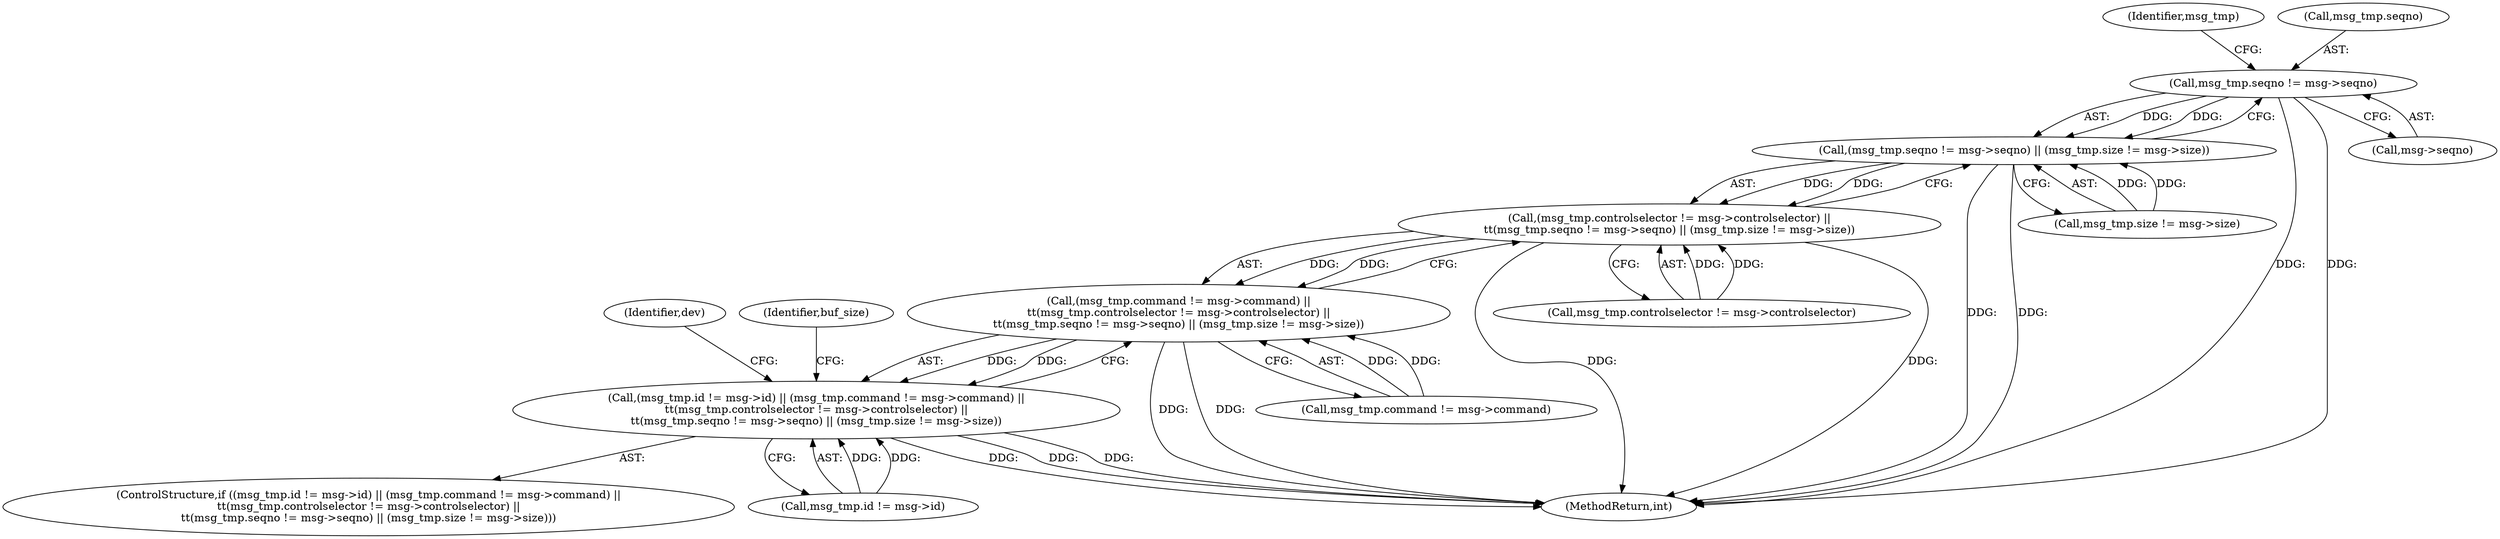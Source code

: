 digraph "0_media-tree_354dd3924a2e43806774953de536257548b5002c@pointer" {
"1000369" [label="(Call,msg_tmp.seqno != msg->seqno)"];
"1000368" [label="(Call,(msg_tmp.seqno != msg->seqno) || (msg_tmp.size != msg->size))"];
"1000360" [label="(Call,(msg_tmp.controlselector != msg->controlselector) ||\n\t\t(msg_tmp.seqno != msg->seqno) || (msg_tmp.size != msg->size))"];
"1000352" [label="(Call,(msg_tmp.command != msg->command) ||\n\t\t(msg_tmp.controlselector != msg->controlselector) ||\n\t\t(msg_tmp.seqno != msg->seqno) || (msg_tmp.size != msg->size))"];
"1000344" [label="(Call,(msg_tmp.id != msg->id) || (msg_tmp.command != msg->command) ||\n\t\t(msg_tmp.controlselector != msg->controlselector) ||\n\t\t(msg_tmp.seqno != msg->seqno) || (msg_tmp.size != msg->size))"];
"1000378" [label="(Identifier,msg_tmp)"];
"1000344" [label="(Call,(msg_tmp.id != msg->id) || (msg_tmp.command != msg->command) ||\n\t\t(msg_tmp.controlselector != msg->controlselector) ||\n\t\t(msg_tmp.seqno != msg->seqno) || (msg_tmp.size != msg->size))"];
"1000368" [label="(Call,(msg_tmp.seqno != msg->seqno) || (msg_tmp.size != msg->size))"];
"1000352" [label="(Call,(msg_tmp.command != msg->command) ||\n\t\t(msg_tmp.controlselector != msg->controlselector) ||\n\t\t(msg_tmp.seqno != msg->seqno) || (msg_tmp.size != msg->size))"];
"1000361" [label="(Call,msg_tmp.controlselector != msg->controlselector)"];
"1000573" [label="(MethodReturn,int)"];
"1000343" [label="(ControlStructure,if ((msg_tmp.id != msg->id) || (msg_tmp.command != msg->command) ||\n\t\t(msg_tmp.controlselector != msg->controlselector) ||\n\t\t(msg_tmp.seqno != msg->seqno) || (msg_tmp.size != msg->size)))"];
"1000370" [label="(Call,msg_tmp.seqno)"];
"1000373" [label="(Call,msg->seqno)"];
"1000360" [label="(Call,(msg_tmp.controlselector != msg->controlselector) ||\n\t\t(msg_tmp.seqno != msg->seqno) || (msg_tmp.size != msg->size))"];
"1000353" [label="(Call,msg_tmp.command != msg->command)"];
"1000385" [label="(Identifier,dev)"];
"1000369" [label="(Call,msg_tmp.seqno != msg->seqno)"];
"1000398" [label="(Identifier,buf_size)"];
"1000345" [label="(Call,msg_tmp.id != msg->id)"];
"1000376" [label="(Call,msg_tmp.size != msg->size)"];
"1000369" -> "1000368"  [label="AST: "];
"1000369" -> "1000373"  [label="CFG: "];
"1000370" -> "1000369"  [label="AST: "];
"1000373" -> "1000369"  [label="AST: "];
"1000378" -> "1000369"  [label="CFG: "];
"1000368" -> "1000369"  [label="CFG: "];
"1000369" -> "1000573"  [label="DDG: "];
"1000369" -> "1000573"  [label="DDG: "];
"1000369" -> "1000368"  [label="DDG: "];
"1000369" -> "1000368"  [label="DDG: "];
"1000368" -> "1000360"  [label="AST: "];
"1000368" -> "1000376"  [label="CFG: "];
"1000376" -> "1000368"  [label="AST: "];
"1000360" -> "1000368"  [label="CFG: "];
"1000368" -> "1000573"  [label="DDG: "];
"1000368" -> "1000573"  [label="DDG: "];
"1000368" -> "1000360"  [label="DDG: "];
"1000368" -> "1000360"  [label="DDG: "];
"1000376" -> "1000368"  [label="DDG: "];
"1000376" -> "1000368"  [label="DDG: "];
"1000360" -> "1000352"  [label="AST: "];
"1000360" -> "1000361"  [label="CFG: "];
"1000361" -> "1000360"  [label="AST: "];
"1000352" -> "1000360"  [label="CFG: "];
"1000360" -> "1000573"  [label="DDG: "];
"1000360" -> "1000573"  [label="DDG: "];
"1000360" -> "1000352"  [label="DDG: "];
"1000360" -> "1000352"  [label="DDG: "];
"1000361" -> "1000360"  [label="DDG: "];
"1000361" -> "1000360"  [label="DDG: "];
"1000352" -> "1000344"  [label="AST: "];
"1000352" -> "1000353"  [label="CFG: "];
"1000353" -> "1000352"  [label="AST: "];
"1000344" -> "1000352"  [label="CFG: "];
"1000352" -> "1000573"  [label="DDG: "];
"1000352" -> "1000573"  [label="DDG: "];
"1000352" -> "1000344"  [label="DDG: "];
"1000352" -> "1000344"  [label="DDG: "];
"1000353" -> "1000352"  [label="DDG: "];
"1000353" -> "1000352"  [label="DDG: "];
"1000344" -> "1000343"  [label="AST: "];
"1000344" -> "1000345"  [label="CFG: "];
"1000345" -> "1000344"  [label="AST: "];
"1000385" -> "1000344"  [label="CFG: "];
"1000398" -> "1000344"  [label="CFG: "];
"1000344" -> "1000573"  [label="DDG: "];
"1000344" -> "1000573"  [label="DDG: "];
"1000344" -> "1000573"  [label="DDG: "];
"1000345" -> "1000344"  [label="DDG: "];
"1000345" -> "1000344"  [label="DDG: "];
}
